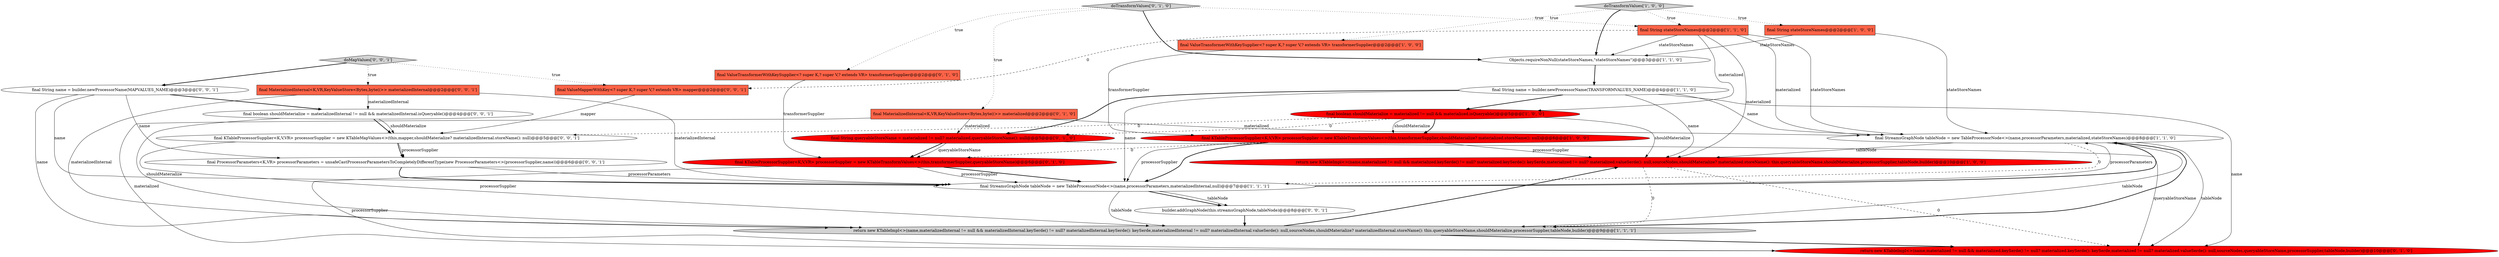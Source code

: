 digraph {
1 [style = filled, label = "Objects.requireNonNull(stateStoreNames,\"stateStoreNames\")@@@3@@@['1', '1', '0']", fillcolor = white, shape = ellipse image = "AAA0AAABBB1BBB"];
24 [style = filled, label = "final boolean shouldMaterialize = materializedInternal != null && materializedInternal.isQueryable()@@@4@@@['0', '0', '1']", fillcolor = white, shape = ellipse image = "AAA0AAABBB3BBB"];
6 [style = filled, label = "final StreamsGraphNode tableNode = new TableProcessorNode<>(name,processorParameters,materialized,stateStoreNames)@@@8@@@['1', '1', '0']", fillcolor = white, shape = ellipse image = "AAA0AAABBB1BBB"];
16 [style = filled, label = "final KTableProcessorSupplier<K,V,VR> processorSupplier = new KTableTransformValues<>(this,transformerSupplier,queryableStoreName)@@@6@@@['0', '1', '0']", fillcolor = red, shape = ellipse image = "AAA1AAABBB2BBB"];
11 [style = filled, label = "final KTableProcessorSupplier<K,V,VR> processorSupplier = new KTableTransformValues<>(this,transformerSupplier,shouldMaterialize? materialized.storeName(): null)@@@6@@@['1', '0', '0']", fillcolor = red, shape = ellipse image = "AAA1AAABBB1BBB"];
10 [style = filled, label = "final String stateStoreNames@@@2@@@['1', '1', '0']", fillcolor = tomato, shape = box image = "AAA0AAABBB1BBB"];
0 [style = filled, label = "doTransformValues['1', '0', '0']", fillcolor = lightgray, shape = diamond image = "AAA0AAABBB1BBB"];
17 [style = filled, label = "return new KTableImpl<>(name,materialized != null && materialized.keySerde() != null? materialized.keySerde(): keySerde,materialized != null? materialized.valueSerde(): null,sourceNodes,queryableStoreName,processorSupplier,tableNode,builder)@@@10@@@['0', '1', '0']", fillcolor = red, shape = ellipse image = "AAA1AAABBB2BBB"];
18 [style = filled, label = "final String name = builder.newProcessorName(MAPVALUES_NAME)@@@3@@@['0', '0', '1']", fillcolor = white, shape = ellipse image = "AAA0AAABBB3BBB"];
4 [style = filled, label = "final String stateStoreNames@@@2@@@['1', '0', '0']", fillcolor = tomato, shape = box image = "AAA0AAABBB1BBB"];
3 [style = filled, label = "return new KTableImpl<>(name,materialized != null && materialized.keySerde() != null? materialized.keySerde(): keySerde,materialized != null? materialized.valueSerde(): null,sourceNodes,shouldMaterialize? materialized.storeName(): this.queryableStoreName,shouldMaterialize,processorSupplier,tableNode,builder)@@@10@@@['1', '0', '0']", fillcolor = red, shape = ellipse image = "AAA1AAABBB1BBB"];
14 [style = filled, label = "final String queryableStoreName = materialized != null? materialized.queryableStoreName(): null@@@5@@@['0', '1', '0']", fillcolor = red, shape = ellipse image = "AAA1AAABBB2BBB"];
21 [style = filled, label = "final KTableProcessorSupplier<K,V,VR> processorSupplier = new KTableMapValues<>(this,mapper,shouldMaterialize? materializedInternal.storeName(): null)@@@5@@@['0', '0', '1']", fillcolor = white, shape = ellipse image = "AAA0AAABBB3BBB"];
7 [style = filled, label = "return new KTableImpl<>(name,materializedInternal != null && materializedInternal.keySerde() != null? materializedInternal.keySerde(): keySerde,materializedInternal != null? materializedInternal.valueSerde(): null,sourceNodes,shouldMaterialize? materializedInternal.storeName(): this.queryableStoreName,shouldMaterialize,processorSupplier,tableNode,builder)@@@9@@@['1', '1', '1']", fillcolor = lightgray, shape = ellipse image = "AAA0AAABBB1BBB"];
12 [style = filled, label = "final MaterializedInternal<K,VR,KeyValueStore<Bytes,byte((>> materialized@@@2@@@['0', '1', '0']", fillcolor = tomato, shape = box image = "AAA0AAABBB2BBB"];
5 [style = filled, label = "final boolean shouldMaterialize = materialized != null && materialized.isQueryable()@@@5@@@['1', '0', '0']", fillcolor = red, shape = ellipse image = "AAA1AAABBB1BBB"];
23 [style = filled, label = "doMapValues['0', '0', '1']", fillcolor = lightgray, shape = diamond image = "AAA0AAABBB3BBB"];
20 [style = filled, label = "final MaterializedInternal<K,VR,KeyValueStore<Bytes,byte((>> materializedInternal@@@2@@@['0', '0', '1']", fillcolor = tomato, shape = box image = "AAA0AAABBB3BBB"];
2 [style = filled, label = "final String name = builder.newProcessorName(TRANSFORMVALUES_NAME)@@@4@@@['1', '1', '0']", fillcolor = white, shape = ellipse image = "AAA0AAABBB1BBB"];
25 [style = filled, label = "final ValueMapperWithKey<? super K,? super V,? extends VR> mapper@@@2@@@['0', '0', '1']", fillcolor = tomato, shape = box image = "AAA0AAABBB3BBB"];
13 [style = filled, label = "final ValueTransformerWithKeySupplier<? super K,? super V,? extends VR> transformerSupplier@@@2@@@['0', '1', '0']", fillcolor = tomato, shape = box image = "AAA0AAABBB2BBB"];
19 [style = filled, label = "final ProcessorParameters<K,VR> processorParameters = unsafeCastProcessorParametersToCompletelyDifferentType(new ProcessorParameters<>(processorSupplier,name))@@@6@@@['0', '0', '1']", fillcolor = white, shape = ellipse image = "AAA0AAABBB3BBB"];
15 [style = filled, label = "doTransformValues['0', '1', '0']", fillcolor = lightgray, shape = diamond image = "AAA0AAABBB2BBB"];
22 [style = filled, label = "builder.addGraphNode(this.streamsGraphNode,tableNode)@@@8@@@['0', '0', '1']", fillcolor = white, shape = ellipse image = "AAA0AAABBB3BBB"];
8 [style = filled, label = "final ValueTransformerWithKeySupplier<? super K,? super V,? extends VR> transformerSupplier@@@2@@@['1', '0', '0']", fillcolor = tomato, shape = box image = "AAA0AAABBB1BBB"];
9 [style = filled, label = "final StreamsGraphNode tableNode = new TableProcessorNode<>(name,processorParameters,materializedInternal,null)@@@7@@@['1', '1', '1']", fillcolor = white, shape = ellipse image = "AAA0AAABBB1BBB"];
9->22 [style = bold, label=""];
14->16 [style = bold, label=""];
6->3 [style = solid, label="tableNode"];
16->9 [style = bold, label=""];
24->7 [style = solid, label="shouldMaterialize"];
2->5 [style = bold, label=""];
18->24 [style = bold, label=""];
7->17 [style = bold, label=""];
10->6 [style = solid, label="stateStoreNames"];
8->11 [style = solid, label="transformerSupplier"];
20->9 [style = solid, label="materializedInternal"];
12->17 [style = solid, label="materialized"];
9->7 [style = solid, label="tableNode"];
21->19 [style = bold, label=""];
0->10 [style = dotted, label="true"];
5->14 [style = dashed, label="0"];
11->16 [style = dashed, label="0"];
3->7 [style = dashed, label="0"];
9->6 [style = solid, label="processorParameters"];
0->4 [style = dotted, label="true"];
6->9 [style = dashed, label="0"];
14->17 [style = solid, label="queryableStoreName"];
20->24 [style = solid, label="materializedInternal"];
21->19 [style = solid, label="processorSupplier"];
15->10 [style = dotted, label="true"];
11->9 [style = solid, label="processorSupplier"];
2->9 [style = solid, label="name"];
11->9 [style = bold, label=""];
9->22 [style = solid, label="tableNode"];
20->7 [style = solid, label="materializedInternal"];
22->7 [style = bold, label=""];
14->16 [style = solid, label="queryableStoreName"];
6->7 [style = solid, label="tableNode"];
7->3 [style = bold, label=""];
9->6 [style = bold, label=""];
15->13 [style = dotted, label="true"];
16->9 [style = solid, label="processorSupplier"];
10->6 [style = solid, label="materialized"];
0->8 [style = dotted, label="true"];
3->17 [style = dashed, label="0"];
23->20 [style = dotted, label="true"];
16->17 [style = solid, label="processorSupplier"];
13->16 [style = solid, label="transformerSupplier"];
21->7 [style = solid, label="processorSupplier"];
24->21 [style = bold, label=""];
19->9 [style = bold, label=""];
12->14 [style = solid, label="materialized"];
6->17 [style = solid, label="tableNode"];
0->1 [style = bold, label=""];
24->21 [style = solid, label="shouldMaterialize"];
2->6 [style = solid, label="name"];
2->14 [style = bold, label=""];
2->3 [style = solid, label="name"];
18->9 [style = solid, label="name"];
5->21 [style = dashed, label="0"];
12->6 [style = solid, label="materialized"];
15->12 [style = dotted, label="true"];
4->1 [style = solid, label="stateStoreNames"];
10->3 [style = solid, label="materialized"];
19->9 [style = solid, label="processorParameters"];
1->2 [style = bold, label=""];
5->11 [style = bold, label=""];
18->19 [style = solid, label="name"];
10->1 [style = solid, label="stateStoreNames"];
11->3 [style = solid, label="processorSupplier"];
6->7 [style = bold, label=""];
5->11 [style = solid, label="shouldMaterialize"];
18->7 [style = solid, label="name"];
25->21 [style = solid, label="mapper"];
4->6 [style = solid, label="stateStoreNames"];
23->18 [style = bold, label=""];
5->3 [style = solid, label="shouldMaterialize"];
23->25 [style = dotted, label="true"];
10->25 [style = dashed, label="0"];
2->17 [style = solid, label="name"];
10->5 [style = solid, label="materialized"];
15->1 [style = bold, label=""];
}
